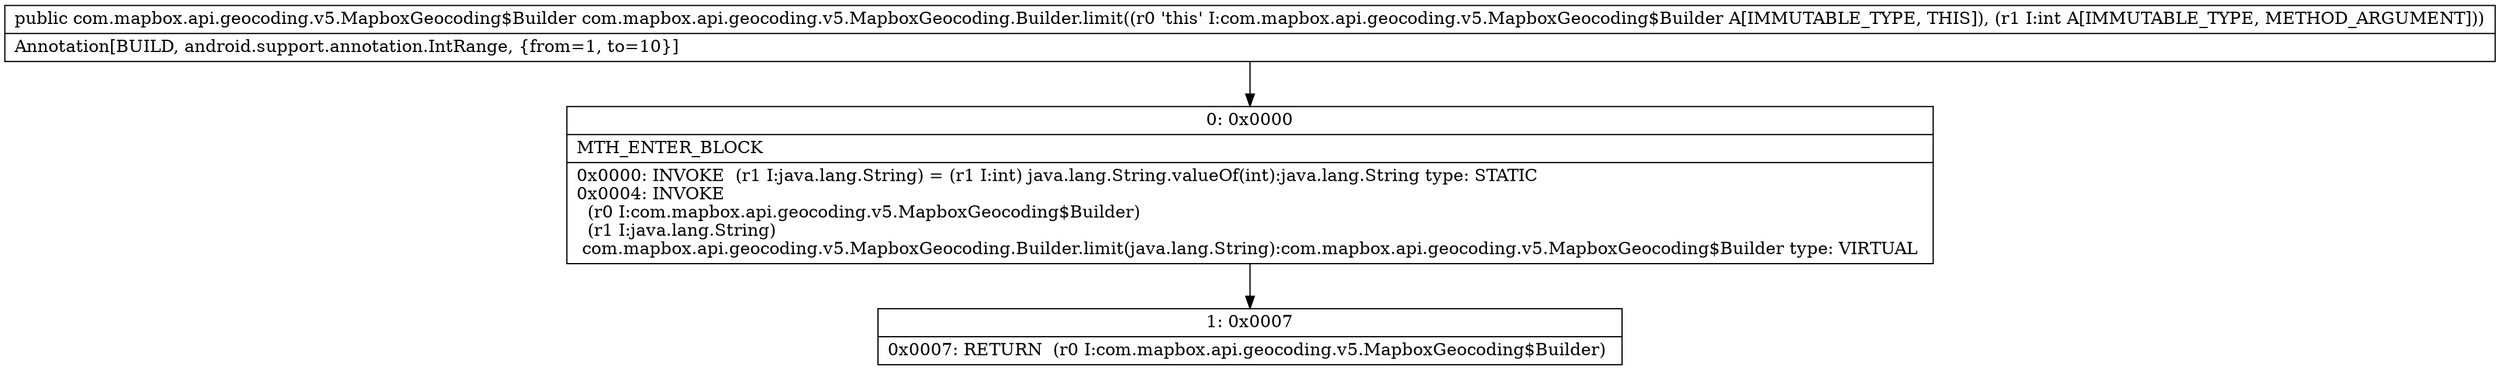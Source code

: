 digraph "CFG forcom.mapbox.api.geocoding.v5.MapboxGeocoding.Builder.limit(I)Lcom\/mapbox\/api\/geocoding\/v5\/MapboxGeocoding$Builder;" {
Node_0 [shape=record,label="{0\:\ 0x0000|MTH_ENTER_BLOCK\l|0x0000: INVOKE  (r1 I:java.lang.String) = (r1 I:int) java.lang.String.valueOf(int):java.lang.String type: STATIC \l0x0004: INVOKE  \l  (r0 I:com.mapbox.api.geocoding.v5.MapboxGeocoding$Builder)\l  (r1 I:java.lang.String)\l com.mapbox.api.geocoding.v5.MapboxGeocoding.Builder.limit(java.lang.String):com.mapbox.api.geocoding.v5.MapboxGeocoding$Builder type: VIRTUAL \l}"];
Node_1 [shape=record,label="{1\:\ 0x0007|0x0007: RETURN  (r0 I:com.mapbox.api.geocoding.v5.MapboxGeocoding$Builder) \l}"];
MethodNode[shape=record,label="{public com.mapbox.api.geocoding.v5.MapboxGeocoding$Builder com.mapbox.api.geocoding.v5.MapboxGeocoding.Builder.limit((r0 'this' I:com.mapbox.api.geocoding.v5.MapboxGeocoding$Builder A[IMMUTABLE_TYPE, THIS]), (r1 I:int A[IMMUTABLE_TYPE, METHOD_ARGUMENT]))  | Annotation[BUILD, android.support.annotation.IntRange, \{from=1, to=10\}]\l}"];
MethodNode -> Node_0;
Node_0 -> Node_1;
}

